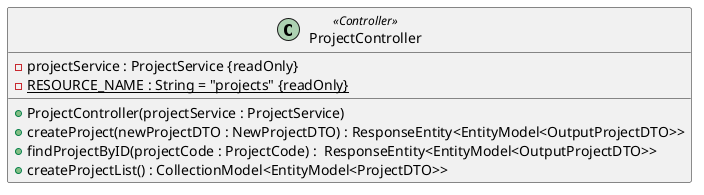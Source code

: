 @startuml
'Attribute syntax: <visibility> <name> : <type> <multiplicity> = <default>
'Method syntax: <visibility> <name (parameter-list)> : <return-type> - For simplicity the type of the parameter-list is not specified

class ProjectController<<Controller>> {
    - projectService : ProjectService {readOnly}
    - RESOURCE_NAME : String = "projects" {readOnly} {static}

    + ProjectController(projectService : ProjectService)
    + createProject(newProjectDTO : NewProjectDTO) : ResponseEntity<EntityModel<OutputProjectDTO>>
    + findProjectByID(projectCode : ProjectCode) :  ResponseEntity<EntityModel<OutputProjectDTO>>
    + createProjectList() : CollectionModel<EntityModel<ProjectDTO>>
}

@enduml